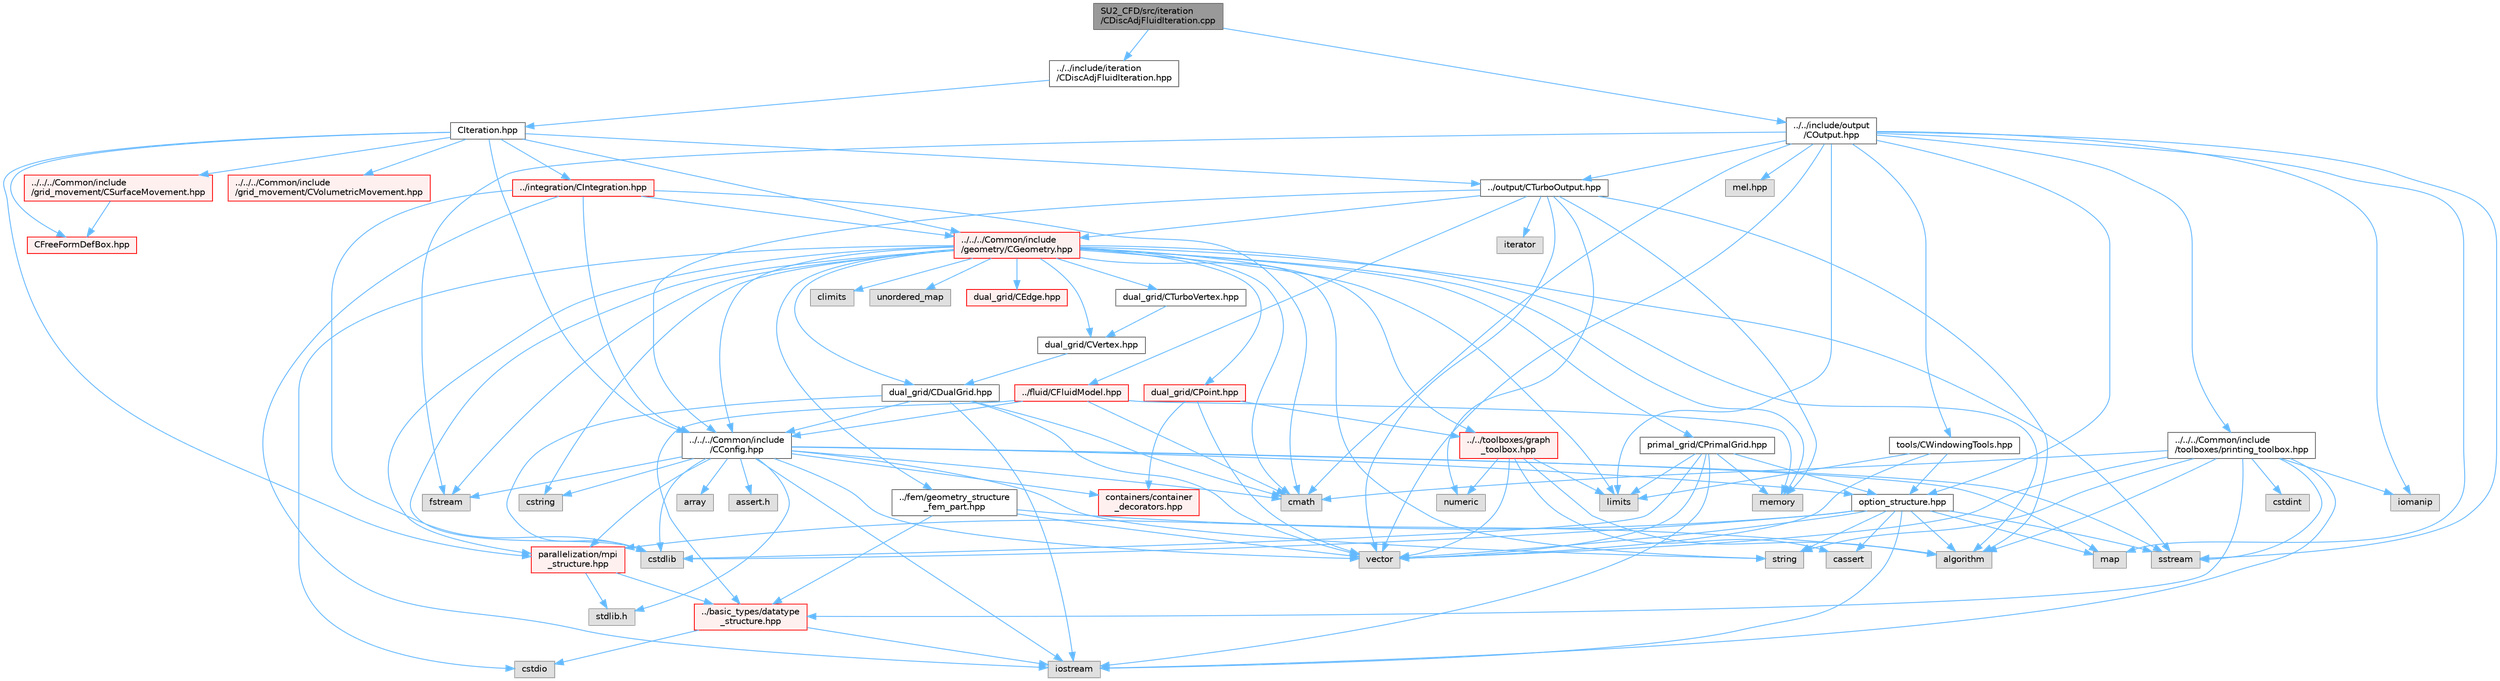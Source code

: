 digraph "SU2_CFD/src/iteration/CDiscAdjFluidIteration.cpp"
{
 // LATEX_PDF_SIZE
  bgcolor="transparent";
  edge [fontname=Helvetica,fontsize=10,labelfontname=Helvetica,labelfontsize=10];
  node [fontname=Helvetica,fontsize=10,shape=box,height=0.2,width=0.4];
  Node1 [id="Node000001",label="SU2_CFD/src/iteration\l/CDiscAdjFluidIteration.cpp",height=0.2,width=0.4,color="gray40", fillcolor="grey60", style="filled", fontcolor="black",tooltip="Main subroutines used by SU2_CFD."];
  Node1 -> Node2 [id="edge1_Node000001_Node000002",color="steelblue1",style="solid",tooltip=" "];
  Node2 [id="Node000002",label="../../include/iteration\l/CDiscAdjFluidIteration.hpp",height=0.2,width=0.4,color="grey40", fillcolor="white", style="filled",URL="$CDiscAdjFluidIteration_8hpp.html",tooltip="Headers of the iteration classes used by SU2_CFD. Each CIteration class represents an available physi..."];
  Node2 -> Node3 [id="edge2_Node000002_Node000003",color="steelblue1",style="solid",tooltip=" "];
  Node3 [id="Node000003",label="CIteration.hpp",height=0.2,width=0.4,color="grey40", fillcolor="white", style="filled",URL="$CIteration_8hpp.html",tooltip="Headers of the iteration classes used by SU2_CFD. Each CIteration class represents an available physi..."];
  Node3 -> Node4 [id="edge3_Node000003_Node000004",color="steelblue1",style="solid",tooltip=" "];
  Node4 [id="Node000004",label="../../../Common/include\l/CConfig.hpp",height=0.2,width=0.4,color="grey40", fillcolor="white", style="filled",URL="$CConfig_8hpp.html",tooltip="All the information about the definition of the physical problem. The subroutines and functions are i..."];
  Node4 -> Node5 [id="edge4_Node000004_Node000005",color="steelblue1",style="solid",tooltip=" "];
  Node5 [id="Node000005",label="parallelization/mpi\l_structure.hpp",height=0.2,width=0.4,color="red", fillcolor="#FFF0F0", style="filled",URL="$mpi__structure_8hpp.html",tooltip="Headers of the mpi interface for generalized datatypes. The subroutines and functions are in the mpi_..."];
  Node5 -> Node6 [id="edge5_Node000005_Node000006",color="steelblue1",style="solid",tooltip=" "];
  Node6 [id="Node000006",label="stdlib.h",height=0.2,width=0.4,color="grey60", fillcolor="#E0E0E0", style="filled",tooltip=" "];
  Node5 -> Node7 [id="edge6_Node000005_Node000007",color="steelblue1",style="solid",tooltip=" "];
  Node7 [id="Node000007",label="../basic_types/datatype\l_structure.hpp",height=0.2,width=0.4,color="red", fillcolor="#FFF0F0", style="filled",URL="$datatype__structure_8hpp.html",tooltip="Headers for generalized datatypes, defines an interface for AD types."];
  Node7 -> Node8 [id="edge7_Node000007_Node000008",color="steelblue1",style="solid",tooltip=" "];
  Node8 [id="Node000008",label="iostream",height=0.2,width=0.4,color="grey60", fillcolor="#E0E0E0", style="filled",tooltip=" "];
  Node7 -> Node10 [id="edge8_Node000007_Node000010",color="steelblue1",style="solid",tooltip=" "];
  Node10 [id="Node000010",label="cstdio",height=0.2,width=0.4,color="grey60", fillcolor="#E0E0E0", style="filled",tooltip=" "];
  Node4 -> Node8 [id="edge9_Node000004_Node000008",color="steelblue1",style="solid",tooltip=" "];
  Node4 -> Node18 [id="edge10_Node000004_Node000018",color="steelblue1",style="solid",tooltip=" "];
  Node18 [id="Node000018",label="cstdlib",height=0.2,width=0.4,color="grey60", fillcolor="#E0E0E0", style="filled",tooltip=" "];
  Node4 -> Node19 [id="edge11_Node000004_Node000019",color="steelblue1",style="solid",tooltip=" "];
  Node19 [id="Node000019",label="fstream",height=0.2,width=0.4,color="grey60", fillcolor="#E0E0E0", style="filled",tooltip=" "];
  Node4 -> Node20 [id="edge12_Node000004_Node000020",color="steelblue1",style="solid",tooltip=" "];
  Node20 [id="Node000020",label="sstream",height=0.2,width=0.4,color="grey60", fillcolor="#E0E0E0", style="filled",tooltip=" "];
  Node4 -> Node21 [id="edge13_Node000004_Node000021",color="steelblue1",style="solid",tooltip=" "];
  Node21 [id="Node000021",label="string",height=0.2,width=0.4,color="grey60", fillcolor="#E0E0E0", style="filled",tooltip=" "];
  Node4 -> Node22 [id="edge14_Node000004_Node000022",color="steelblue1",style="solid",tooltip=" "];
  Node22 [id="Node000022",label="cstring",height=0.2,width=0.4,color="grey60", fillcolor="#E0E0E0", style="filled",tooltip=" "];
  Node4 -> Node23 [id="edge15_Node000004_Node000023",color="steelblue1",style="solid",tooltip=" "];
  Node23 [id="Node000023",label="vector",height=0.2,width=0.4,color="grey60", fillcolor="#E0E0E0", style="filled",tooltip=" "];
  Node4 -> Node24 [id="edge16_Node000004_Node000024",color="steelblue1",style="solid",tooltip=" "];
  Node24 [id="Node000024",label="array",height=0.2,width=0.4,color="grey60", fillcolor="#E0E0E0", style="filled",tooltip=" "];
  Node4 -> Node6 [id="edge17_Node000004_Node000006",color="steelblue1",style="solid",tooltip=" "];
  Node4 -> Node25 [id="edge18_Node000004_Node000025",color="steelblue1",style="solid",tooltip=" "];
  Node25 [id="Node000025",label="cmath",height=0.2,width=0.4,color="grey60", fillcolor="#E0E0E0", style="filled",tooltip=" "];
  Node4 -> Node26 [id="edge19_Node000004_Node000026",color="steelblue1",style="solid",tooltip=" "];
  Node26 [id="Node000026",label="map",height=0.2,width=0.4,color="grey60", fillcolor="#E0E0E0", style="filled",tooltip=" "];
  Node4 -> Node27 [id="edge20_Node000004_Node000027",color="steelblue1",style="solid",tooltip=" "];
  Node27 [id="Node000027",label="assert.h",height=0.2,width=0.4,color="grey60", fillcolor="#E0E0E0", style="filled",tooltip=" "];
  Node4 -> Node28 [id="edge21_Node000004_Node000028",color="steelblue1",style="solid",tooltip=" "];
  Node28 [id="Node000028",label="option_structure.hpp",height=0.2,width=0.4,color="grey40", fillcolor="white", style="filled",URL="$option__structure_8hpp.html",tooltip="Defines classes for referencing options for easy input in CConfig."];
  Node28 -> Node5 [id="edge22_Node000028_Node000005",color="steelblue1",style="solid",tooltip=" "];
  Node28 -> Node8 [id="edge23_Node000028_Node000008",color="steelblue1",style="solid",tooltip=" "];
  Node28 -> Node20 [id="edge24_Node000028_Node000020",color="steelblue1",style="solid",tooltip=" "];
  Node28 -> Node21 [id="edge25_Node000028_Node000021",color="steelblue1",style="solid",tooltip=" "];
  Node28 -> Node23 [id="edge26_Node000028_Node000023",color="steelblue1",style="solid",tooltip=" "];
  Node28 -> Node26 [id="edge27_Node000028_Node000026",color="steelblue1",style="solid",tooltip=" "];
  Node28 -> Node18 [id="edge28_Node000028_Node000018",color="steelblue1",style="solid",tooltip=" "];
  Node28 -> Node29 [id="edge29_Node000028_Node000029",color="steelblue1",style="solid",tooltip=" "];
  Node29 [id="Node000029",label="algorithm",height=0.2,width=0.4,color="grey60", fillcolor="#E0E0E0", style="filled",tooltip=" "];
  Node28 -> Node30 [id="edge30_Node000028_Node000030",color="steelblue1",style="solid",tooltip=" "];
  Node30 [id="Node000030",label="cassert",height=0.2,width=0.4,color="grey60", fillcolor="#E0E0E0", style="filled",tooltip=" "];
  Node4 -> Node31 [id="edge31_Node000004_Node000031",color="steelblue1",style="solid",tooltip=" "];
  Node31 [id="Node000031",label="containers/container\l_decorators.hpp",height=0.2,width=0.4,color="red", fillcolor="#FFF0F0", style="filled",URL="$container__decorators_8hpp.html",tooltip="Collection of small classes that decorate C2DContainer to augment its functionality,..."];
  Node3 -> Node41 [id="edge32_Node000003_Node000041",color="steelblue1",style="solid",tooltip=" "];
  Node41 [id="Node000041",label="../../../Common/include\l/geometry/CGeometry.hpp",height=0.2,width=0.4,color="red", fillcolor="#FFF0F0", style="filled",URL="$CGeometry_8hpp.html",tooltip="Headers of the main subroutines for creating the geometrical structure. The subroutines and functions..."];
  Node41 -> Node42 [id="edge33_Node000041_Node000042",color="steelblue1",style="solid",tooltip=" "];
  Node42 [id="Node000042",label="limits",height=0.2,width=0.4,color="grey60", fillcolor="#E0E0E0", style="filled",tooltip=" "];
  Node41 -> Node5 [id="edge34_Node000041_Node000005",color="steelblue1",style="solid",tooltip=" "];
  Node41 -> Node21 [id="edge35_Node000041_Node000021",color="steelblue1",style="solid",tooltip=" "];
  Node41 -> Node19 [id="edge36_Node000041_Node000019",color="steelblue1",style="solid",tooltip=" "];
  Node41 -> Node20 [id="edge37_Node000041_Node000020",color="steelblue1",style="solid",tooltip=" "];
  Node41 -> Node25 [id="edge38_Node000041_Node000025",color="steelblue1",style="solid",tooltip=" "];
  Node41 -> Node29 [id="edge39_Node000041_Node000029",color="steelblue1",style="solid",tooltip=" "];
  Node41 -> Node22 [id="edge40_Node000041_Node000022",color="steelblue1",style="solid",tooltip=" "];
  Node41 -> Node10 [id="edge41_Node000041_Node000010",color="steelblue1",style="solid",tooltip=" "];
  Node41 -> Node18 [id="edge42_Node000041_Node000018",color="steelblue1",style="solid",tooltip=" "];
  Node41 -> Node43 [id="edge43_Node000041_Node000043",color="steelblue1",style="solid",tooltip=" "];
  Node43 [id="Node000043",label="climits",height=0.2,width=0.4,color="grey60", fillcolor="#E0E0E0", style="filled",tooltip=" "];
  Node41 -> Node44 [id="edge44_Node000041_Node000044",color="steelblue1",style="solid",tooltip=" "];
  Node44 [id="Node000044",label="memory",height=0.2,width=0.4,color="grey60", fillcolor="#E0E0E0", style="filled",tooltip=" "];
  Node41 -> Node45 [id="edge45_Node000041_Node000045",color="steelblue1",style="solid",tooltip=" "];
  Node45 [id="Node000045",label="unordered_map",height=0.2,width=0.4,color="grey60", fillcolor="#E0E0E0", style="filled",tooltip=" "];
  Node41 -> Node46 [id="edge46_Node000041_Node000046",color="steelblue1",style="solid",tooltip=" "];
  Node46 [id="Node000046",label="primal_grid/CPrimalGrid.hpp",height=0.2,width=0.4,color="grey40", fillcolor="white", style="filled",URL="$CPrimalGrid_8hpp.html",tooltip="Headers of the main subroutines for storing the primal grid structure. The subroutines and functions ..."];
  Node46 -> Node8 [id="edge47_Node000046_Node000008",color="steelblue1",style="solid",tooltip=" "];
  Node46 -> Node23 [id="edge48_Node000046_Node000023",color="steelblue1",style="solid",tooltip=" "];
  Node46 -> Node42 [id="edge49_Node000046_Node000042",color="steelblue1",style="solid",tooltip=" "];
  Node46 -> Node18 [id="edge50_Node000046_Node000018",color="steelblue1",style="solid",tooltip=" "];
  Node46 -> Node44 [id="edge51_Node000046_Node000044",color="steelblue1",style="solid",tooltip=" "];
  Node46 -> Node28 [id="edge52_Node000046_Node000028",color="steelblue1",style="solid",tooltip=" "];
  Node41 -> Node47 [id="edge53_Node000041_Node000047",color="steelblue1",style="solid",tooltip=" "];
  Node47 [id="Node000047",label="dual_grid/CDualGrid.hpp",height=0.2,width=0.4,color="grey40", fillcolor="white", style="filled",URL="$CDualGrid_8hpp.html",tooltip="Headers of the main subroutines for doing the complete dual grid structure. The subroutines and funct..."];
  Node47 -> Node25 [id="edge54_Node000047_Node000025",color="steelblue1",style="solid",tooltip=" "];
  Node47 -> Node8 [id="edge55_Node000047_Node000008",color="steelblue1",style="solid",tooltip=" "];
  Node47 -> Node18 [id="edge56_Node000047_Node000018",color="steelblue1",style="solid",tooltip=" "];
  Node47 -> Node23 [id="edge57_Node000047_Node000023",color="steelblue1",style="solid",tooltip=" "];
  Node47 -> Node4 [id="edge58_Node000047_Node000004",color="steelblue1",style="solid",tooltip=" "];
  Node41 -> Node48 [id="edge59_Node000041_Node000048",color="steelblue1",style="solid",tooltip=" "];
  Node48 [id="Node000048",label="dual_grid/CPoint.hpp",height=0.2,width=0.4,color="red", fillcolor="#FFF0F0", style="filled",URL="$CPoint_8hpp.html",tooltip="Declaration of the point class that stores geometric and adjacency information for dual control volum..."];
  Node48 -> Node31 [id="edge60_Node000048_Node000031",color="steelblue1",style="solid",tooltip=" "];
  Node48 -> Node49 [id="edge61_Node000048_Node000049",color="steelblue1",style="solid",tooltip=" "];
  Node49 [id="Node000049",label="../../toolboxes/graph\l_toolbox.hpp",height=0.2,width=0.4,color="red", fillcolor="#FFF0F0", style="filled",URL="$graph__toolbox_8hpp.html",tooltip="Functions and classes to build/represent sparse graphs or sparse patterns."];
  Node49 -> Node23 [id="edge62_Node000049_Node000023",color="steelblue1",style="solid",tooltip=" "];
  Node49 -> Node42 [id="edge63_Node000049_Node000042",color="steelblue1",style="solid",tooltip=" "];
  Node49 -> Node30 [id="edge64_Node000049_Node000030",color="steelblue1",style="solid",tooltip=" "];
  Node49 -> Node29 [id="edge65_Node000049_Node000029",color="steelblue1",style="solid",tooltip=" "];
  Node49 -> Node51 [id="edge66_Node000049_Node000051",color="steelblue1",style="solid",tooltip=" "];
  Node51 [id="Node000051",label="numeric",height=0.2,width=0.4,color="grey60", fillcolor="#E0E0E0", style="filled",tooltip=" "];
  Node48 -> Node23 [id="edge67_Node000048_Node000023",color="steelblue1",style="solid",tooltip=" "];
  Node41 -> Node53 [id="edge68_Node000041_Node000053",color="steelblue1",style="solid",tooltip=" "];
  Node53 [id="Node000053",label="dual_grid/CEdge.hpp",height=0.2,width=0.4,color="red", fillcolor="#FFF0F0", style="filled",URL="$CEdge_8hpp.html",tooltip="Declaration of the edge class CEdge.cpp file."];
  Node41 -> Node54 [id="edge69_Node000041_Node000054",color="steelblue1",style="solid",tooltip=" "];
  Node54 [id="Node000054",label="dual_grid/CVertex.hpp",height=0.2,width=0.4,color="grey40", fillcolor="white", style="filled",URL="$CVertex_8hpp.html",tooltip="Headers of the main subroutines for doing the complete dual grid structure. The subroutines and funct..."];
  Node54 -> Node47 [id="edge70_Node000054_Node000047",color="steelblue1",style="solid",tooltip=" "];
  Node41 -> Node55 [id="edge71_Node000041_Node000055",color="steelblue1",style="solid",tooltip=" "];
  Node55 [id="Node000055",label="dual_grid/CTurboVertex.hpp",height=0.2,width=0.4,color="grey40", fillcolor="white", style="filled",URL="$CTurboVertex_8hpp.html",tooltip="Headers of the main subroutines for doing the complete dual grid structure. The subroutines and funct..."];
  Node55 -> Node54 [id="edge72_Node000055_Node000054",color="steelblue1",style="solid",tooltip=" "];
  Node41 -> Node4 [id="edge73_Node000041_Node000004",color="steelblue1",style="solid",tooltip=" "];
  Node41 -> Node56 [id="edge74_Node000041_Node000056",color="steelblue1",style="solid",tooltip=" "];
  Node56 [id="Node000056",label="../fem/geometry_structure\l_fem_part.hpp",height=0.2,width=0.4,color="grey40", fillcolor="white", style="filled",URL="$geometry__structure__fem__part_8hpp.html",tooltip="Helper classes for the Fluid FEM solver."];
  Node56 -> Node7 [id="edge75_Node000056_Node000007",color="steelblue1",style="solid",tooltip=" "];
  Node56 -> Node23 [id="edge76_Node000056_Node000023",color="steelblue1",style="solid",tooltip=" "];
  Node56 -> Node29 [id="edge77_Node000056_Node000029",color="steelblue1",style="solid",tooltip=" "];
  Node41 -> Node49 [id="edge78_Node000041_Node000049",color="steelblue1",style="solid",tooltip=" "];
  Node3 -> Node61 [id="edge79_Node000003_Node000061",color="steelblue1",style="solid",tooltip=" "];
  Node61 [id="Node000061",label="../../../Common/include\l/grid_movement/CSurfaceMovement.hpp",height=0.2,width=0.4,color="red", fillcolor="#FFF0F0", style="filled",URL="$CSurfaceMovement_8hpp.html",tooltip="Headers of the CSurfaceMovement class."];
  Node61 -> Node63 [id="edge80_Node000061_Node000063",color="steelblue1",style="solid",tooltip=" "];
  Node63 [id="Node000063",label="CFreeFormDefBox.hpp",height=0.2,width=0.4,color="red", fillcolor="#FFF0F0", style="filled",URL="$CFreeFormDefBox_8hpp.html",tooltip="Headers of the CFreeFormDefBox class."];
  Node3 -> Node65 [id="edge81_Node000003_Node000065",color="steelblue1",style="solid",tooltip=" "];
  Node65 [id="Node000065",label="../../../Common/include\l/grid_movement/CVolumetricMovement.hpp",height=0.2,width=0.4,color="red", fillcolor="#FFF0F0", style="filled",URL="$CVolumetricMovement_8hpp.html",tooltip="Headers of the CVolumetricMovement class."];
  Node3 -> Node63 [id="edge82_Node000003_Node000063",color="steelblue1",style="solid",tooltip=" "];
  Node3 -> Node5 [id="edge83_Node000003_Node000005",color="steelblue1",style="solid",tooltip=" "];
  Node3 -> Node72 [id="edge84_Node000003_Node000072",color="steelblue1",style="solid",tooltip=" "];
  Node72 [id="Node000072",label="../integration/CIntegration.hpp",height=0.2,width=0.4,color="red", fillcolor="#FFF0F0", style="filled",URL="$CIntegration_8hpp.html",tooltip="Declaration of the main routines to orchestrate space and time integration."];
  Node72 -> Node25 [id="edge85_Node000072_Node000025",color="steelblue1",style="solid",tooltip=" "];
  Node72 -> Node8 [id="edge86_Node000072_Node000008",color="steelblue1",style="solid",tooltip=" "];
  Node72 -> Node18 [id="edge87_Node000072_Node000018",color="steelblue1",style="solid",tooltip=" "];
  Node72 -> Node41 [id="edge88_Node000072_Node000041",color="steelblue1",style="solid",tooltip=" "];
  Node72 -> Node4 [id="edge89_Node000072_Node000004",color="steelblue1",style="solid",tooltip=" "];
  Node3 -> Node91 [id="edge90_Node000003_Node000091",color="steelblue1",style="solid",tooltip=" "];
  Node91 [id="Node000091",label="../output/CTurboOutput.hpp",height=0.2,width=0.4,color="grey40", fillcolor="white", style="filled",URL="$CTurboOutput_8hpp.html",tooltip="Headers of the Turbomachinery Performance class."];
  Node91 -> Node23 [id="edge91_Node000091_Node000023",color="steelblue1",style="solid",tooltip=" "];
  Node91 -> Node44 [id="edge92_Node000091_Node000044",color="steelblue1",style="solid",tooltip=" "];
  Node91 -> Node29 [id="edge93_Node000091_Node000029",color="steelblue1",style="solid",tooltip=" "];
  Node91 -> Node92 [id="edge94_Node000091_Node000092",color="steelblue1",style="solid",tooltip=" "];
  Node92 [id="Node000092",label="iterator",height=0.2,width=0.4,color="grey60", fillcolor="#E0E0E0", style="filled",tooltip=" "];
  Node91 -> Node51 [id="edge95_Node000091_Node000051",color="steelblue1",style="solid",tooltip=" "];
  Node91 -> Node41 [id="edge96_Node000091_Node000041",color="steelblue1",style="solid",tooltip=" "];
  Node91 -> Node4 [id="edge97_Node000091_Node000004",color="steelblue1",style="solid",tooltip=" "];
  Node91 -> Node75 [id="edge98_Node000091_Node000075",color="steelblue1",style="solid",tooltip=" "];
  Node75 [id="Node000075",label="../fluid/CFluidModel.hpp",height=0.2,width=0.4,color="red", fillcolor="#FFF0F0", style="filled",URL="$CFluidModel_8hpp.html",tooltip="Defines the main fluid model class for thermophysical properties."];
  Node75 -> Node25 [id="edge99_Node000075_Node000025",color="steelblue1",style="solid",tooltip=" "];
  Node75 -> Node44 [id="edge100_Node000075_Node000044",color="steelblue1",style="solid",tooltip=" "];
  Node75 -> Node4 [id="edge101_Node000075_Node000004",color="steelblue1",style="solid",tooltip=" "];
  Node75 -> Node7 [id="edge102_Node000075_Node000007",color="steelblue1",style="solid",tooltip=" "];
  Node1 -> Node93 [id="edge103_Node000001_Node000093",color="steelblue1",style="solid",tooltip=" "];
  Node93 [id="Node000093",label="../../include/output\l/COutput.hpp",height=0.2,width=0.4,color="grey40", fillcolor="white", style="filled",URL="$COutput_8hpp.html",tooltip="Headers of the output class."];
  Node93 -> Node19 [id="edge104_Node000093_Node000019",color="steelblue1",style="solid",tooltip=" "];
  Node93 -> Node25 [id="edge105_Node000093_Node000025",color="steelblue1",style="solid",tooltip=" "];
  Node93 -> Node26 [id="edge106_Node000093_Node000026",color="steelblue1",style="solid",tooltip=" "];
  Node93 -> Node20 [id="edge107_Node000093_Node000020",color="steelblue1",style="solid",tooltip=" "];
  Node93 -> Node71 [id="edge108_Node000093_Node000071",color="steelblue1",style="solid",tooltip=" "];
  Node71 [id="Node000071",label="iomanip",height=0.2,width=0.4,color="grey60", fillcolor="#E0E0E0", style="filled",tooltip=" "];
  Node93 -> Node42 [id="edge109_Node000093_Node000042",color="steelblue1",style="solid",tooltip=" "];
  Node93 -> Node23 [id="edge110_Node000093_Node000023",color="steelblue1",style="solid",tooltip=" "];
  Node93 -> Node94 [id="edge111_Node000093_Node000094",color="steelblue1",style="solid",tooltip=" "];
  Node94 [id="Node000094",label="../../../Common/include\l/toolboxes/printing_toolbox.hpp",height=0.2,width=0.4,color="grey40", fillcolor="white", style="filled",URL="$printing__toolbox_8hpp.html",tooltip="Header file for the printing toolbox."];
  Node94 -> Node8 [id="edge112_Node000094_Node000008",color="steelblue1",style="solid",tooltip=" "];
  Node94 -> Node71 [id="edge113_Node000094_Node000071",color="steelblue1",style="solid",tooltip=" "];
  Node94 -> Node36 [id="edge114_Node000094_Node000036",color="steelblue1",style="solid",tooltip=" "];
  Node36 [id="Node000036",label="cstdint",height=0.2,width=0.4,color="grey60", fillcolor="#E0E0E0", style="filled",tooltip=" "];
  Node94 -> Node23 [id="edge115_Node000094_Node000023",color="steelblue1",style="solid",tooltip=" "];
  Node94 -> Node21 [id="edge116_Node000094_Node000021",color="steelblue1",style="solid",tooltip=" "];
  Node94 -> Node20 [id="edge117_Node000094_Node000020",color="steelblue1",style="solid",tooltip=" "];
  Node94 -> Node25 [id="edge118_Node000094_Node000025",color="steelblue1",style="solid",tooltip=" "];
  Node94 -> Node29 [id="edge119_Node000094_Node000029",color="steelblue1",style="solid",tooltip=" "];
  Node94 -> Node7 [id="edge120_Node000094_Node000007",color="steelblue1",style="solid",tooltip=" "];
  Node93 -> Node95 [id="edge121_Node000093_Node000095",color="steelblue1",style="solid",tooltip=" "];
  Node95 [id="Node000095",label="tools/CWindowingTools.hpp",height=0.2,width=0.4,color="grey40", fillcolor="white", style="filled",URL="$CWindowingTools_8hpp.html",tooltip=" "];
  Node95 -> Node23 [id="edge122_Node000095_Node000023",color="steelblue1",style="solid",tooltip=" "];
  Node95 -> Node42 [id="edge123_Node000095_Node000042",color="steelblue1",style="solid",tooltip=" "];
  Node95 -> Node28 [id="edge124_Node000095_Node000028",color="steelblue1",style="solid",tooltip=" "];
  Node93 -> Node28 [id="edge125_Node000093_Node000028",color="steelblue1",style="solid",tooltip=" "];
  Node93 -> Node91 [id="edge126_Node000093_Node000091",color="steelblue1",style="solid",tooltip=" "];
  Node93 -> Node96 [id="edge127_Node000093_Node000096",color="steelblue1",style="solid",tooltip=" "];
  Node96 [id="Node000096",label="mel.hpp",height=0.2,width=0.4,color="grey60", fillcolor="#E0E0E0", style="filled",tooltip=" "];
}
